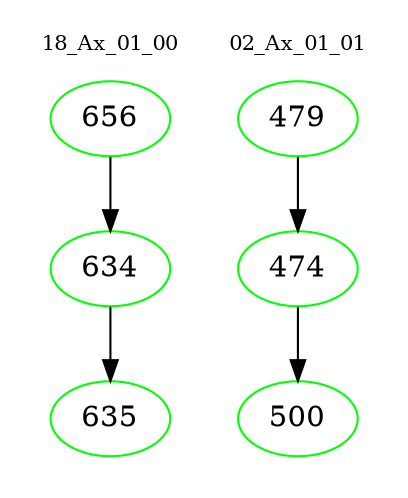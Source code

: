 digraph{
subgraph cluster_0 {
color = white
label = "18_Ax_01_00";
fontsize=10;
T0_656 [label="656", color="green"]
T0_656 -> T0_634 [color="black"]
T0_634 [label="634", color="green"]
T0_634 -> T0_635 [color="black"]
T0_635 [label="635", color="green"]
}
subgraph cluster_1 {
color = white
label = "02_Ax_01_01";
fontsize=10;
T1_479 [label="479", color="green"]
T1_479 -> T1_474 [color="black"]
T1_474 [label="474", color="green"]
T1_474 -> T1_500 [color="black"]
T1_500 [label="500", color="green"]
}
}
